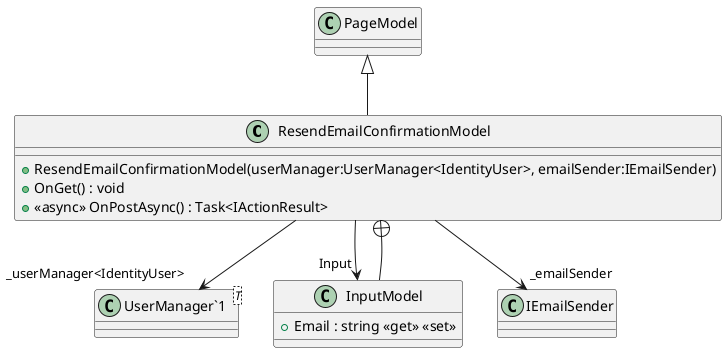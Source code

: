 @startuml
class ResendEmailConfirmationModel {
    + ResendEmailConfirmationModel(userManager:UserManager<IdentityUser>, emailSender:IEmailSender)
    + OnGet() : void
    + <<async>> OnPostAsync() : Task<IActionResult>
}
class "UserManager`1"<T> {
}
class InputModel {
    + Email : string <<get>> <<set>>
}
PageModel <|-- ResendEmailConfirmationModel
ResendEmailConfirmationModel --> "_userManager<IdentityUser>" "UserManager`1"
ResendEmailConfirmationModel --> "_emailSender" IEmailSender
ResendEmailConfirmationModel --> "Input" InputModel
ResendEmailConfirmationModel +-- InputModel
@enduml
